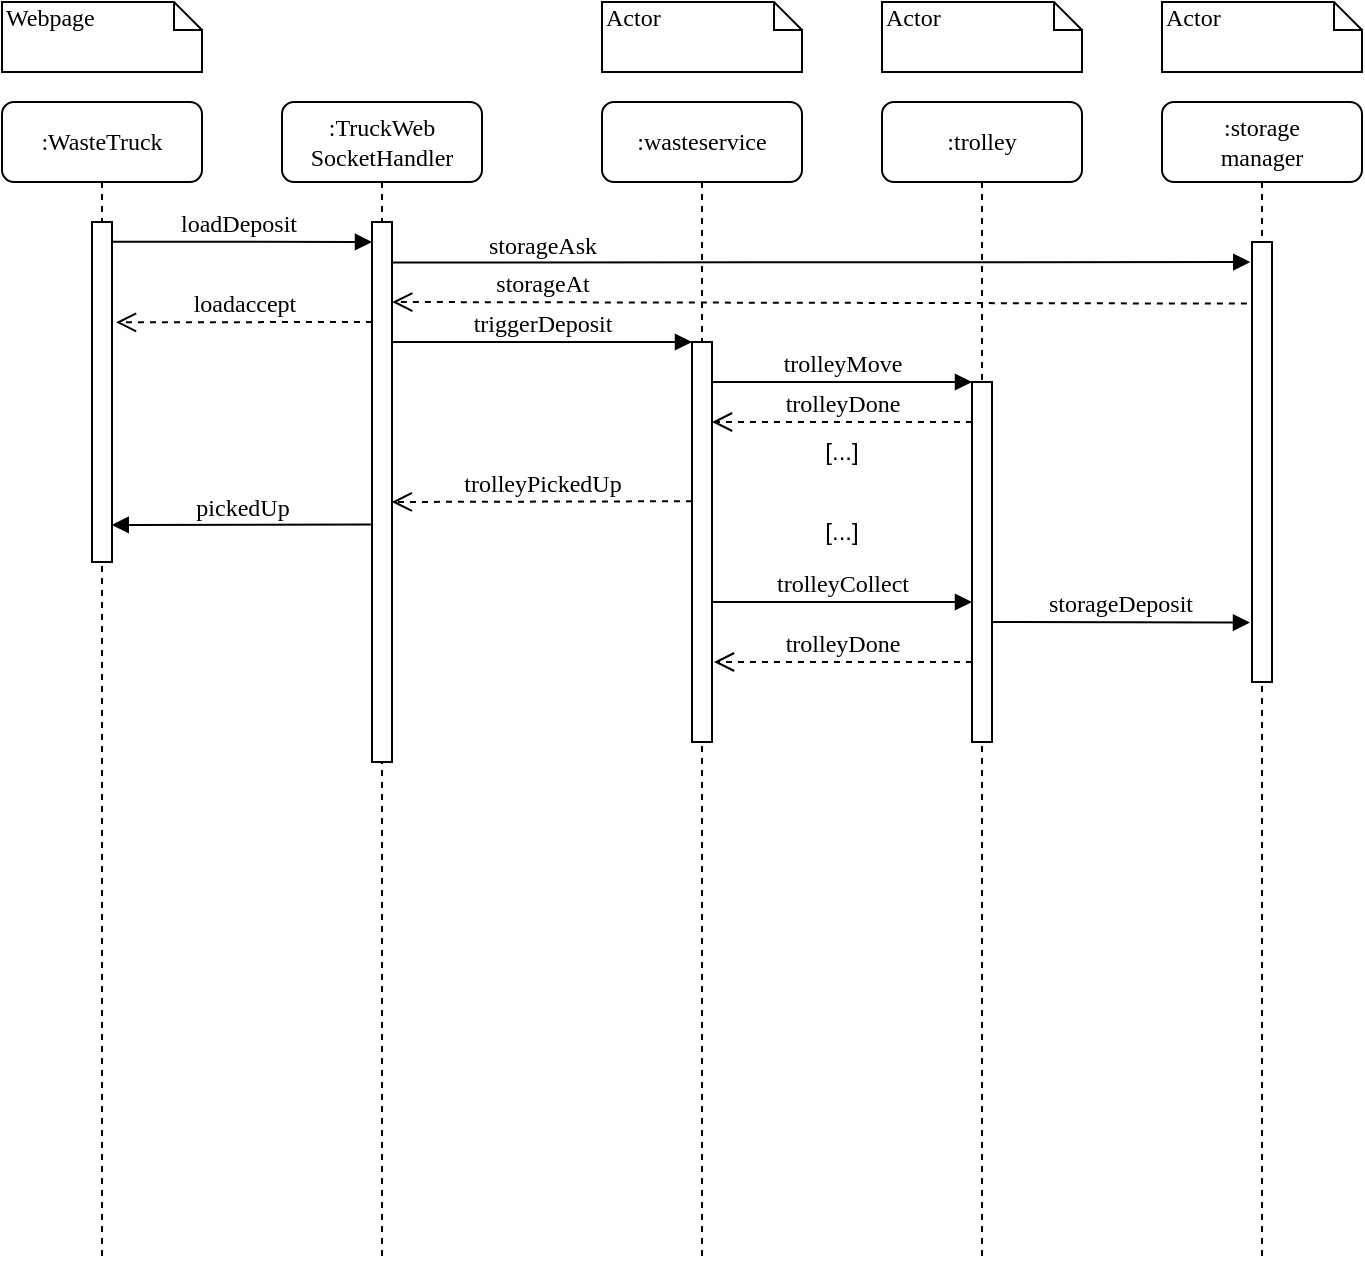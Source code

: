 <mxfile version="20.1.1" type="device"><diagram name="Page-1" id="13e1069c-82ec-6db2-03f1-153e76fe0fe0"><mxGraphModel dx="981" dy="513" grid="1" gridSize="10" guides="1" tooltips="1" connect="1" arrows="1" fold="1" page="1" pageScale="1" pageWidth="1100" pageHeight="850" background="none" math="0" shadow="0"><root><mxCell id="0"/><mxCell id="1" parent="0"/><mxCell id="7baba1c4bc27f4b0-2" value=":TruckWeb&lt;br&gt;SocketHandler" style="shape=umlLifeline;perimeter=lifelinePerimeter;whiteSpace=wrap;html=1;container=1;collapsible=0;recursiveResize=0;outlineConnect=0;rounded=1;shadow=0;comic=0;labelBackgroundColor=none;strokeWidth=1;fontFamily=Verdana;fontSize=12;align=center;" parent="1" vertex="1"><mxGeometry x="240" y="80" width="100" height="580" as="geometry"/></mxCell><mxCell id="7baba1c4bc27f4b0-10" value="" style="html=1;points=[];perimeter=orthogonalPerimeter;rounded=0;shadow=0;comic=0;labelBackgroundColor=none;strokeWidth=1;fontFamily=Verdana;fontSize=12;align=center;" parent="7baba1c4bc27f4b0-2" vertex="1"><mxGeometry x="45" y="60" width="10" height="270" as="geometry"/></mxCell><mxCell id="W7BPdKUWRclfgxRJHus7-1" value="storageAsk" style="html=1;verticalAlign=bottom;endArrow=block;labelBackgroundColor=none;fontFamily=Verdana;fontSize=12;edgeStyle=elbowEdgeStyle;elbow=vertical;entryX=-0.086;entryY=0.049;entryDx=0;entryDy=0;entryPerimeter=0;" edge="1" parent="7baba1c4bc27f4b0-2" target="7baba1c4bc27f4b0-19"><mxGeometry x="-0.65" y="-1" relative="1" as="geometry"><mxPoint x="55" y="80.283" as="sourcePoint"/><mxPoint x="480" y="80" as="targetPoint"/><Array as="points"><mxPoint x="290" y="80"/></Array><mxPoint as="offset"/></mxGeometry></mxCell><mxCell id="7baba1c4bc27f4b0-3" value=":wasteservice" style="shape=umlLifeline;perimeter=lifelinePerimeter;whiteSpace=wrap;html=1;container=1;collapsible=0;recursiveResize=0;outlineConnect=0;rounded=1;shadow=0;comic=0;labelBackgroundColor=none;strokeWidth=1;fontFamily=Verdana;fontSize=12;align=center;" parent="1" vertex="1"><mxGeometry x="400" y="80" width="100" height="580" as="geometry"/></mxCell><mxCell id="7baba1c4bc27f4b0-13" value="" style="html=1;points=[];perimeter=orthogonalPerimeter;rounded=0;shadow=0;comic=0;labelBackgroundColor=none;strokeWidth=1;fontFamily=Verdana;fontSize=12;align=center;" parent="7baba1c4bc27f4b0-3" vertex="1"><mxGeometry x="45" y="120" width="10" height="200" as="geometry"/></mxCell><mxCell id="W7BPdKUWRclfgxRJHus7-2" value="trolleyDone" style="html=1;verticalAlign=bottom;endArrow=open;dashed=1;endSize=8;labelBackgroundColor=none;fontFamily=Verdana;fontSize=12;edgeStyle=elbowEdgeStyle;elbow=vertical;" edge="1" parent="7baba1c4bc27f4b0-3"><mxGeometry relative="1" as="geometry"><mxPoint x="55" y="160" as="targetPoint"/><Array as="points"><mxPoint x="130" y="160"/><mxPoint x="160" y="160"/></Array><mxPoint x="185" y="160" as="sourcePoint"/></mxGeometry></mxCell><mxCell id="W7BPdKUWRclfgxRJHus7-7" value="trolleyCollect" style="html=1;verticalAlign=bottom;endArrow=block;labelBackgroundColor=none;fontFamily=Verdana;fontSize=12;edgeStyle=elbowEdgeStyle;elbow=vertical;" edge="1" parent="7baba1c4bc27f4b0-3"><mxGeometry relative="1" as="geometry"><mxPoint x="55" y="250" as="sourcePoint"/><Array as="points"><mxPoint x="60" y="250"/></Array><mxPoint x="185" y="250" as="targetPoint"/></mxGeometry></mxCell><mxCell id="7baba1c4bc27f4b0-4" value="&lt;div&gt;:trolley&lt;/div&gt;" style="shape=umlLifeline;perimeter=lifelinePerimeter;whiteSpace=wrap;html=1;container=1;collapsible=0;recursiveResize=0;outlineConnect=0;rounded=1;shadow=0;comic=0;labelBackgroundColor=none;strokeWidth=1;fontFamily=Verdana;fontSize=12;align=center;" parent="1" vertex="1"><mxGeometry x="540" y="80" width="100" height="580" as="geometry"/></mxCell><mxCell id="7baba1c4bc27f4b0-5" value=":storage&lt;br&gt;manager" style="shape=umlLifeline;perimeter=lifelinePerimeter;whiteSpace=wrap;html=1;container=1;collapsible=0;recursiveResize=0;outlineConnect=0;rounded=1;shadow=0;comic=0;labelBackgroundColor=none;strokeWidth=1;fontFamily=Verdana;fontSize=12;align=center;" parent="1" vertex="1"><mxGeometry x="680" y="80" width="100" height="580" as="geometry"/></mxCell><mxCell id="7baba1c4bc27f4b0-19" value="" style="html=1;points=[];perimeter=orthogonalPerimeter;rounded=0;shadow=0;comic=0;labelBackgroundColor=none;strokeWidth=1;fontFamily=Verdana;fontSize=12;align=center;" parent="7baba1c4bc27f4b0-5" vertex="1"><mxGeometry x="45" y="70" width="10" height="220" as="geometry"/></mxCell><mxCell id="7baba1c4bc27f4b0-23" value="storageDeposit" style="html=1;verticalAlign=bottom;endArrow=block;labelBackgroundColor=none;fontFamily=Verdana;fontSize=12;entryX=-0.1;entryY=0.865;entryDx=0;entryDy=0;entryPerimeter=0;" parent="7baba1c4bc27f4b0-5" target="7baba1c4bc27f4b0-19" edge="1"><mxGeometry relative="1" as="geometry"><mxPoint x="-85" y="260" as="sourcePoint"/><mxPoint x="40" y="260" as="targetPoint"/></mxGeometry></mxCell><mxCell id="7baba1c4bc27f4b0-8" value="&lt;div&gt;:WasteTruck&lt;/div&gt;" style="shape=umlLifeline;perimeter=lifelinePerimeter;whiteSpace=wrap;html=1;container=1;collapsible=0;recursiveResize=0;outlineConnect=0;rounded=1;shadow=0;comic=0;labelBackgroundColor=none;strokeWidth=1;fontFamily=Verdana;fontSize=12;align=center;" parent="1" vertex="1"><mxGeometry x="100" y="80" width="100" height="580" as="geometry"/></mxCell><mxCell id="7baba1c4bc27f4b0-9" value="" style="html=1;points=[];perimeter=orthogonalPerimeter;rounded=0;shadow=0;comic=0;labelBackgroundColor=none;strokeWidth=1;fontFamily=Verdana;fontSize=12;align=center;" parent="7baba1c4bc27f4b0-8" vertex="1"><mxGeometry x="45" y="60" width="10" height="170" as="geometry"/></mxCell><mxCell id="7baba1c4bc27f4b0-16" value="" style="html=1;points=[];perimeter=orthogonalPerimeter;rounded=0;shadow=0;comic=0;labelBackgroundColor=none;strokeWidth=1;fontFamily=Verdana;fontSize=12;align=center;" parent="1" vertex="1"><mxGeometry x="585" y="220" width="10" height="180" as="geometry"/></mxCell><mxCell id="7baba1c4bc27f4b0-17" value="trolleyMove" style="html=1;verticalAlign=bottom;endArrow=block;labelBackgroundColor=none;fontFamily=Verdana;fontSize=12;edgeStyle=elbowEdgeStyle;elbow=vertical;" parent="1" source="7baba1c4bc27f4b0-13" target="7baba1c4bc27f4b0-16" edge="1"><mxGeometry relative="1" as="geometry"><mxPoint x="510" y="220" as="sourcePoint"/><Array as="points"><mxPoint x="460" y="220"/></Array></mxGeometry></mxCell><mxCell id="7baba1c4bc27f4b0-21" value="trolleyDone" style="html=1;verticalAlign=bottom;endArrow=open;dashed=1;endSize=8;labelBackgroundColor=none;fontFamily=Verdana;fontSize=12;edgeStyle=elbowEdgeStyle;elbow=vertical;entryX=1.1;entryY=0.803;entryDx=0;entryDy=0;entryPerimeter=0;" parent="1" target="7baba1c4bc27f4b0-13" edge="1"><mxGeometry relative="1" as="geometry"><mxPoint x="510" y="370" as="targetPoint"/><Array as="points"><mxPoint x="405" y="360"/><mxPoint x="435" y="360"/></Array><mxPoint x="585" y="360" as="sourcePoint"/></mxGeometry></mxCell><mxCell id="7baba1c4bc27f4b0-30" value="storageAt" style="html=1;verticalAlign=bottom;endArrow=open;dashed=1;endSize=8;labelBackgroundColor=none;fontFamily=Verdana;fontSize=12;edgeStyle=elbowEdgeStyle;elbow=vertical;entryX=1.011;entryY=0.149;entryDx=0;entryDy=0;entryPerimeter=0;exitX=-0.257;exitY=0.14;exitDx=0;exitDy=0;exitPerimeter=0;" parent="1" source="7baba1c4bc27f4b0-19" target="7baba1c4bc27f4b0-10" edge="1"><mxGeometry x="0.649" relative="1" as="geometry"><mxPoint x="300" y="180" as="targetPoint"/><Array as="points"><mxPoint x="550" y="180"/><mxPoint x="710" y="192"/><mxPoint x="510" y="190"/><mxPoint x="280" y="200"/><mxPoint x="570" y="600"/></Array><mxPoint x="720" y="180" as="sourcePoint"/><mxPoint as="offset"/></mxGeometry></mxCell><mxCell id="7baba1c4bc27f4b0-11" value="loadDeposit" style="html=1;verticalAlign=bottom;endArrow=block;labelBackgroundColor=none;fontFamily=Verdana;fontSize=12;edgeStyle=elbowEdgeStyle;elbow=vertical;exitX=0.988;exitY=0.058;exitDx=0;exitDy=0;exitPerimeter=0;" parent="1" source="7baba1c4bc27f4b0-9" target="7baba1c4bc27f4b0-10" edge="1"><mxGeometry x="-0.024" relative="1" as="geometry"><mxPoint x="160" y="150" as="sourcePoint"/><mxPoint x="260" y="140" as="targetPoint"/><Array as="points"><mxPoint x="210" y="150"/><mxPoint x="210" y="152"/><mxPoint x="240" y="140"/><mxPoint x="230" y="155"/></Array><mxPoint as="offset"/></mxGeometry></mxCell><mxCell id="7baba1c4bc27f4b0-14" value="triggerDeposit" style="html=1;verticalAlign=bottom;endArrow=block;entryX=0;entryY=0;labelBackgroundColor=none;fontFamily=Verdana;fontSize=12;edgeStyle=elbowEdgeStyle;elbow=vertical;" parent="1" source="7baba1c4bc27f4b0-10" target="7baba1c4bc27f4b0-13" edge="1"><mxGeometry relative="1" as="geometry"><mxPoint x="370" y="200" as="sourcePoint"/></mxGeometry></mxCell><mxCell id="7baba1c4bc27f4b0-40" value="Webpage" style="shape=note;whiteSpace=wrap;html=1;size=14;verticalAlign=top;align=left;spacingTop=-6;rounded=0;shadow=0;comic=0;labelBackgroundColor=none;strokeWidth=1;fontFamily=Verdana;fontSize=12" parent="1" vertex="1"><mxGeometry x="100" y="30" width="100" height="35" as="geometry"/></mxCell><mxCell id="7baba1c4bc27f4b0-43" value="Actor" style="shape=note;whiteSpace=wrap;html=1;size=14;verticalAlign=top;align=left;spacingTop=-6;rounded=0;shadow=0;comic=0;labelBackgroundColor=none;strokeWidth=1;fontFamily=Verdana;fontSize=12" parent="1" vertex="1"><mxGeometry x="540" y="30" width="100" height="35" as="geometry"/></mxCell><mxCell id="7baba1c4bc27f4b0-44" value="Actor" style="shape=note;whiteSpace=wrap;html=1;size=14;verticalAlign=top;align=left;spacingTop=-6;rounded=0;shadow=0;comic=0;labelBackgroundColor=none;strokeWidth=1;fontFamily=Verdana;fontSize=12" parent="1" vertex="1"><mxGeometry x="680" y="30" width="100" height="35" as="geometry"/></mxCell><mxCell id="7baba1c4bc27f4b0-45" value="Actor" style="shape=note;whiteSpace=wrap;html=1;size=14;verticalAlign=top;align=left;spacingTop=-6;rounded=0;shadow=0;comic=0;labelBackgroundColor=none;strokeWidth=1;fontFamily=Verdana;fontSize=12" parent="1" vertex="1"><mxGeometry x="400" y="30" width="100" height="35" as="geometry"/></mxCell><mxCell id="7baba1c4bc27f4b0-27" value="loadaccept" style="html=1;verticalAlign=bottom;endArrow=open;dashed=1;endSize=8;exitX=0;exitY=0.95;labelBackgroundColor=none;fontFamily=Verdana;fontSize=12;entryX=1.2;entryY=0.295;entryDx=0;entryDy=0;entryPerimeter=0;" parent="1" target="7baba1c4bc27f4b0-9" edge="1"><mxGeometry relative="1" as="geometry"><mxPoint x="160" y="190" as="targetPoint"/><mxPoint x="285" y="190" as="sourcePoint"/></mxGeometry></mxCell><mxCell id="W7BPdKUWRclfgxRJHus7-3" value="[...]" style="text;html=1;strokeColor=none;fillColor=none;align=center;verticalAlign=middle;whiteSpace=wrap;rounded=0;" vertex="1" parent="1"><mxGeometry x="490" y="240" width="60" height="30" as="geometry"/></mxCell><mxCell id="W7BPdKUWRclfgxRJHus7-4" value="trolleyPickedUp" style="html=1;verticalAlign=bottom;endArrow=open;dashed=1;endSize=8;labelBackgroundColor=none;fontFamily=Verdana;fontSize=12;edgeStyle=elbowEdgeStyle;elbow=vertical;exitX=0;exitY=0.398;exitDx=0;exitDy=0;exitPerimeter=0;entryX=0.988;entryY=0.52;entryDx=0;entryDy=0;entryPerimeter=0;" edge="1" parent="1" source="7baba1c4bc27f4b0-13" target="7baba1c4bc27f4b0-10"><mxGeometry relative="1" as="geometry"><mxPoint x="300" y="280" as="targetPoint"/><Array as="points"><mxPoint x="385" y="280"/><mxPoint x="415" y="280"/></Array><mxPoint x="440" y="280" as="sourcePoint"/></mxGeometry></mxCell><mxCell id="W7BPdKUWRclfgxRJHus7-5" value="pickedUp" style="html=1;verticalAlign=bottom;endArrow=block;labelBackgroundColor=none;fontFamily=Verdana;fontSize=12;edgeStyle=elbowEdgeStyle;elbow=vertical;exitX=-0.057;exitY=0.56;exitDx=0;exitDy=0;exitPerimeter=0;entryX=0.988;entryY=0.894;entryDx=0;entryDy=0;entryPerimeter=0;" edge="1" parent="1" source="7baba1c4bc27f4b0-10" target="7baba1c4bc27f4b0-9"><mxGeometry relative="1" as="geometry"><mxPoint x="278.57" y="290.19" as="sourcePoint"/><mxPoint x="170" y="292" as="targetPoint"/></mxGeometry></mxCell><mxCell id="W7BPdKUWRclfgxRJHus7-6" value="[...]" style="text;html=1;strokeColor=none;fillColor=none;align=center;verticalAlign=middle;whiteSpace=wrap;rounded=0;" vertex="1" parent="1"><mxGeometry x="490" y="280" width="60" height="30" as="geometry"/></mxCell></root></mxGraphModel></diagram></mxfile>